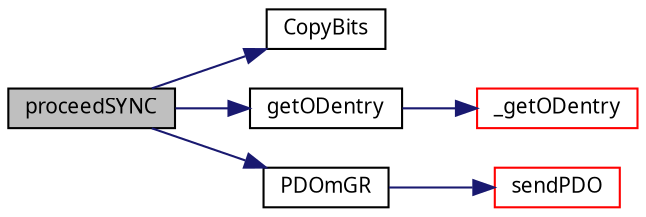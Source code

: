 digraph G
{
  edge [fontname="FreeSans.ttf",fontsize=10,labelfontname="FreeSans.ttf",labelfontsize=10];
  node [fontname="FreeSans.ttf",fontsize=10,shape=record];
  rankdir=LR;
  Node1 [label="proceedSYNC",height=0.2,width=0.4,color="black", fillcolor="grey75", style="filled" fontcolor="black"];
  Node1 -> Node2 [color="midnightblue",fontsize=10,style="solid",fontname="FreeSans.ttf"];
  Node2 [label="CopyBits",height=0.2,width=0.4,color="black", fillcolor="white", style="filled",URL="$pdo_8c.html#e468510c9f77f502207d961d26389918"];
  Node1 -> Node3 [color="midnightblue",fontsize=10,style="solid",fontname="FreeSans.ttf"];
  Node3 [label="getODentry",height=0.2,width=0.4,color="black", fillcolor="white", style="filled",URL="$objacces_8c.html#39c263a4bc5d2d824fefe22fdb4c2dac"];
  Node3 -> Node4 [color="midnightblue",fontsize=10,style="solid",fontname="FreeSans.ttf"];
  Node4 [label="_getODentry",height=0.2,width=0.4,color="red", fillcolor="white", style="filled",URL="$objacces_8c.html#49e9444c8c8d39906a40a153366ed09c"];
  Node1 -> Node5 [color="midnightblue",fontsize=10,style="solid",fontname="FreeSans.ttf"];
  Node5 [label="PDOmGR",height=0.2,width=0.4,color="black", fillcolor="white", style="filled",URL="$pdo_8c.html#298b8291fa35cca22264cf8a70bf138a"];
  Node5 -> Node6 [color="midnightblue",fontsize=10,style="solid",fontname="FreeSans.ttf"];
  Node6 [label="sendPDO",height=0.2,width=0.4,color="red", fillcolor="white", style="filled",URL="$pdo_8c.html#d9a4a4f0a4ef48866c6184ccbd30f210"];
}
